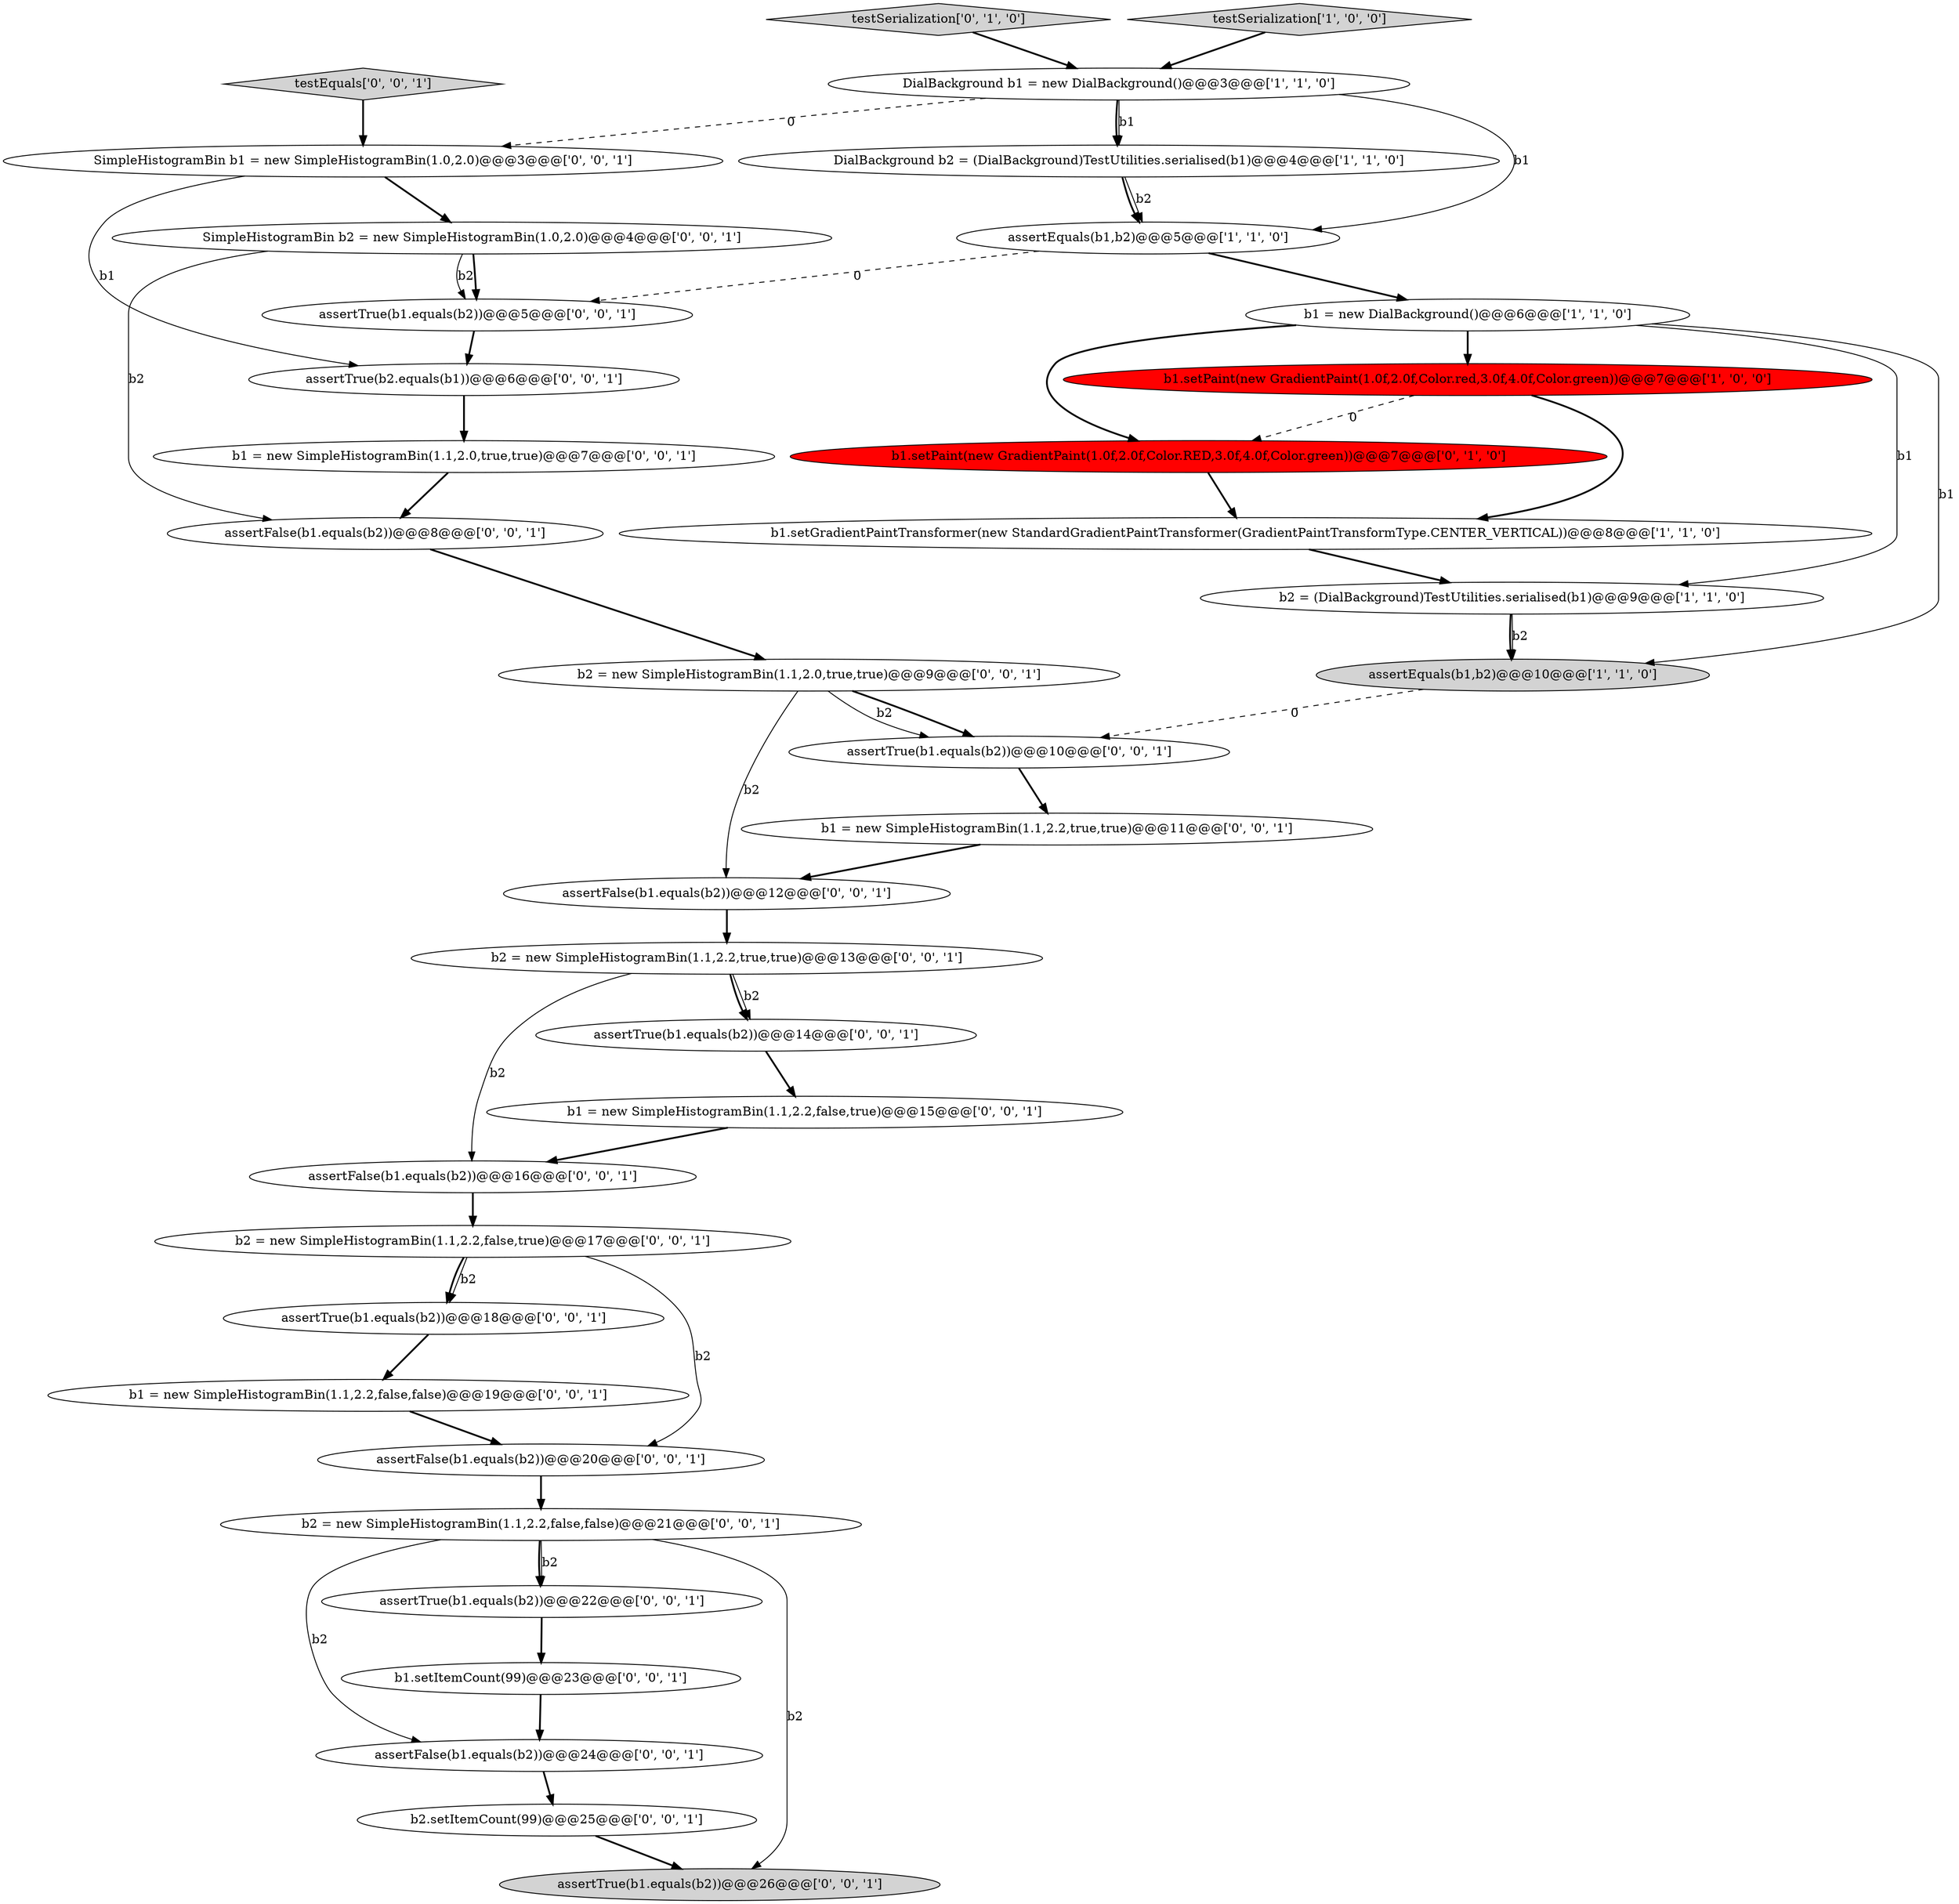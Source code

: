 digraph {
33 [style = filled, label = "b2.setItemCount(99)@@@25@@@['0', '0', '1']", fillcolor = white, shape = ellipse image = "AAA0AAABBB3BBB"];
30 [style = filled, label = "b2 = new SimpleHistogramBin(1.1,2.2,false,false)@@@21@@@['0', '0', '1']", fillcolor = white, shape = ellipse image = "AAA0AAABBB3BBB"];
29 [style = filled, label = "testEquals['0', '0', '1']", fillcolor = lightgray, shape = diamond image = "AAA0AAABBB3BBB"];
8 [style = filled, label = "assertEquals(b1,b2)@@@10@@@['1', '1', '0']", fillcolor = lightgray, shape = ellipse image = "AAA0AAABBB1BBB"];
6 [style = filled, label = "b2 = (DialBackground)TestUtilities.serialised(b1)@@@9@@@['1', '1', '0']", fillcolor = white, shape = ellipse image = "AAA0AAABBB1BBB"];
28 [style = filled, label = "b1.setItemCount(99)@@@23@@@['0', '0', '1']", fillcolor = white, shape = ellipse image = "AAA0AAABBB3BBB"];
35 [style = filled, label = "assertTrue(b1.equals(b2))@@@22@@@['0', '0', '1']", fillcolor = white, shape = ellipse image = "AAA0AAABBB3BBB"];
18 [style = filled, label = "assertFalse(b1.equals(b2))@@@16@@@['0', '0', '1']", fillcolor = white, shape = ellipse image = "AAA0AAABBB3BBB"];
1 [style = filled, label = "assertEquals(b1,b2)@@@5@@@['1', '1', '0']", fillcolor = white, shape = ellipse image = "AAA0AAABBB1BBB"];
0 [style = filled, label = "b1.setPaint(new GradientPaint(1.0f,2.0f,Color.red,3.0f,4.0f,Color.green))@@@7@@@['1', '0', '0']", fillcolor = red, shape = ellipse image = "AAA1AAABBB1BBB"];
17 [style = filled, label = "assertFalse(b1.equals(b2))@@@24@@@['0', '0', '1']", fillcolor = white, shape = ellipse image = "AAA0AAABBB3BBB"];
5 [style = filled, label = "DialBackground b1 = new DialBackground()@@@3@@@['1', '1', '0']", fillcolor = white, shape = ellipse image = "AAA0AAABBB1BBB"];
12 [style = filled, label = "assertFalse(b1.equals(b2))@@@20@@@['0', '0', '1']", fillcolor = white, shape = ellipse image = "AAA0AAABBB3BBB"];
22 [style = filled, label = "assertFalse(b1.equals(b2))@@@8@@@['0', '0', '1']", fillcolor = white, shape = ellipse image = "AAA0AAABBB3BBB"];
13 [style = filled, label = "b1 = new SimpleHistogramBin(1.1,2.2,false,false)@@@19@@@['0', '0', '1']", fillcolor = white, shape = ellipse image = "AAA0AAABBB3BBB"];
9 [style = filled, label = "testSerialization['0', '1', '0']", fillcolor = lightgray, shape = diamond image = "AAA0AAABBB2BBB"];
21 [style = filled, label = "assertTrue(b1.equals(b2))@@@26@@@['0', '0', '1']", fillcolor = lightgray, shape = ellipse image = "AAA0AAABBB3BBB"];
32 [style = filled, label = "SimpleHistogramBin b2 = new SimpleHistogramBin(1.0,2.0)@@@4@@@['0', '0', '1']", fillcolor = white, shape = ellipse image = "AAA0AAABBB3BBB"];
11 [style = filled, label = "b1 = new SimpleHistogramBin(1.1,2.2,true,true)@@@11@@@['0', '0', '1']", fillcolor = white, shape = ellipse image = "AAA0AAABBB3BBB"];
2 [style = filled, label = "b1.setGradientPaintTransformer(new StandardGradientPaintTransformer(GradientPaintTransformType.CENTER_VERTICAL))@@@8@@@['1', '1', '0']", fillcolor = white, shape = ellipse image = "AAA0AAABBB1BBB"];
10 [style = filled, label = "b1.setPaint(new GradientPaint(1.0f,2.0f,Color.RED,3.0f,4.0f,Color.green))@@@7@@@['0', '1', '0']", fillcolor = red, shape = ellipse image = "AAA1AAABBB2BBB"];
7 [style = filled, label = "DialBackground b2 = (DialBackground)TestUtilities.serialised(b1)@@@4@@@['1', '1', '0']", fillcolor = white, shape = ellipse image = "AAA0AAABBB1BBB"];
34 [style = filled, label = "assertTrue(b1.equals(b2))@@@10@@@['0', '0', '1']", fillcolor = white, shape = ellipse image = "AAA0AAABBB3BBB"];
26 [style = filled, label = "b2 = new SimpleHistogramBin(1.1,2.0,true,true)@@@9@@@['0', '0', '1']", fillcolor = white, shape = ellipse image = "AAA0AAABBB3BBB"];
25 [style = filled, label = "assertTrue(b1.equals(b2))@@@18@@@['0', '0', '1']", fillcolor = white, shape = ellipse image = "AAA0AAABBB3BBB"];
15 [style = filled, label = "b1 = new SimpleHistogramBin(1.1,2.0,true,true)@@@7@@@['0', '0', '1']", fillcolor = white, shape = ellipse image = "AAA0AAABBB3BBB"];
14 [style = filled, label = "b2 = new SimpleHistogramBin(1.1,2.2,true,true)@@@13@@@['0', '0', '1']", fillcolor = white, shape = ellipse image = "AAA0AAABBB3BBB"];
27 [style = filled, label = "assertTrue(b1.equals(b2))@@@14@@@['0', '0', '1']", fillcolor = white, shape = ellipse image = "AAA0AAABBB3BBB"];
24 [style = filled, label = "assertTrue(b1.equals(b2))@@@5@@@['0', '0', '1']", fillcolor = white, shape = ellipse image = "AAA0AAABBB3BBB"];
16 [style = filled, label = "assertFalse(b1.equals(b2))@@@12@@@['0', '0', '1']", fillcolor = white, shape = ellipse image = "AAA0AAABBB3BBB"];
20 [style = filled, label = "b1 = new SimpleHistogramBin(1.1,2.2,false,true)@@@15@@@['0', '0', '1']", fillcolor = white, shape = ellipse image = "AAA0AAABBB3BBB"];
31 [style = filled, label = "SimpleHistogramBin b1 = new SimpleHistogramBin(1.0,2.0)@@@3@@@['0', '0', '1']", fillcolor = white, shape = ellipse image = "AAA0AAABBB3BBB"];
4 [style = filled, label = "testSerialization['1', '0', '0']", fillcolor = lightgray, shape = diamond image = "AAA0AAABBB1BBB"];
19 [style = filled, label = "assertTrue(b2.equals(b1))@@@6@@@['0', '0', '1']", fillcolor = white, shape = ellipse image = "AAA0AAABBB3BBB"];
23 [style = filled, label = "b2 = new SimpleHistogramBin(1.1,2.2,false,true)@@@17@@@['0', '0', '1']", fillcolor = white, shape = ellipse image = "AAA0AAABBB3BBB"];
3 [style = filled, label = "b1 = new DialBackground()@@@6@@@['1', '1', '0']", fillcolor = white, shape = ellipse image = "AAA0AAABBB1BBB"];
22->26 [style = bold, label=""];
11->16 [style = bold, label=""];
23->25 [style = bold, label=""];
7->1 [style = bold, label=""];
24->19 [style = bold, label=""];
23->25 [style = solid, label="b2"];
18->23 [style = bold, label=""];
5->1 [style = solid, label="b1"];
25->13 [style = bold, label=""];
2->6 [style = bold, label=""];
32->24 [style = solid, label="b2"];
31->32 [style = bold, label=""];
29->31 [style = bold, label=""];
0->2 [style = bold, label=""];
26->34 [style = bold, label=""];
14->18 [style = solid, label="b2"];
1->3 [style = bold, label=""];
30->35 [style = solid, label="b2"];
8->34 [style = dashed, label="0"];
3->6 [style = solid, label="b1"];
12->30 [style = bold, label=""];
17->33 [style = bold, label=""];
30->17 [style = solid, label="b2"];
26->34 [style = solid, label="b2"];
34->11 [style = bold, label=""];
0->10 [style = dashed, label="0"];
3->0 [style = bold, label=""];
15->22 [style = bold, label=""];
5->7 [style = solid, label="b1"];
20->18 [style = bold, label=""];
35->28 [style = bold, label=""];
3->10 [style = bold, label=""];
3->8 [style = solid, label="b1"];
13->12 [style = bold, label=""];
30->35 [style = bold, label=""];
1->24 [style = dashed, label="0"];
7->1 [style = solid, label="b2"];
6->8 [style = bold, label=""];
5->31 [style = dashed, label="0"];
9->5 [style = bold, label=""];
28->17 [style = bold, label=""];
32->22 [style = solid, label="b2"];
5->7 [style = bold, label=""];
16->14 [style = bold, label=""];
10->2 [style = bold, label=""];
14->27 [style = bold, label=""];
23->12 [style = solid, label="b2"];
19->15 [style = bold, label=""];
33->21 [style = bold, label=""];
14->27 [style = solid, label="b2"];
32->24 [style = bold, label=""];
4->5 [style = bold, label=""];
27->20 [style = bold, label=""];
31->19 [style = solid, label="b1"];
30->21 [style = solid, label="b2"];
6->8 [style = solid, label="b2"];
26->16 [style = solid, label="b2"];
}
